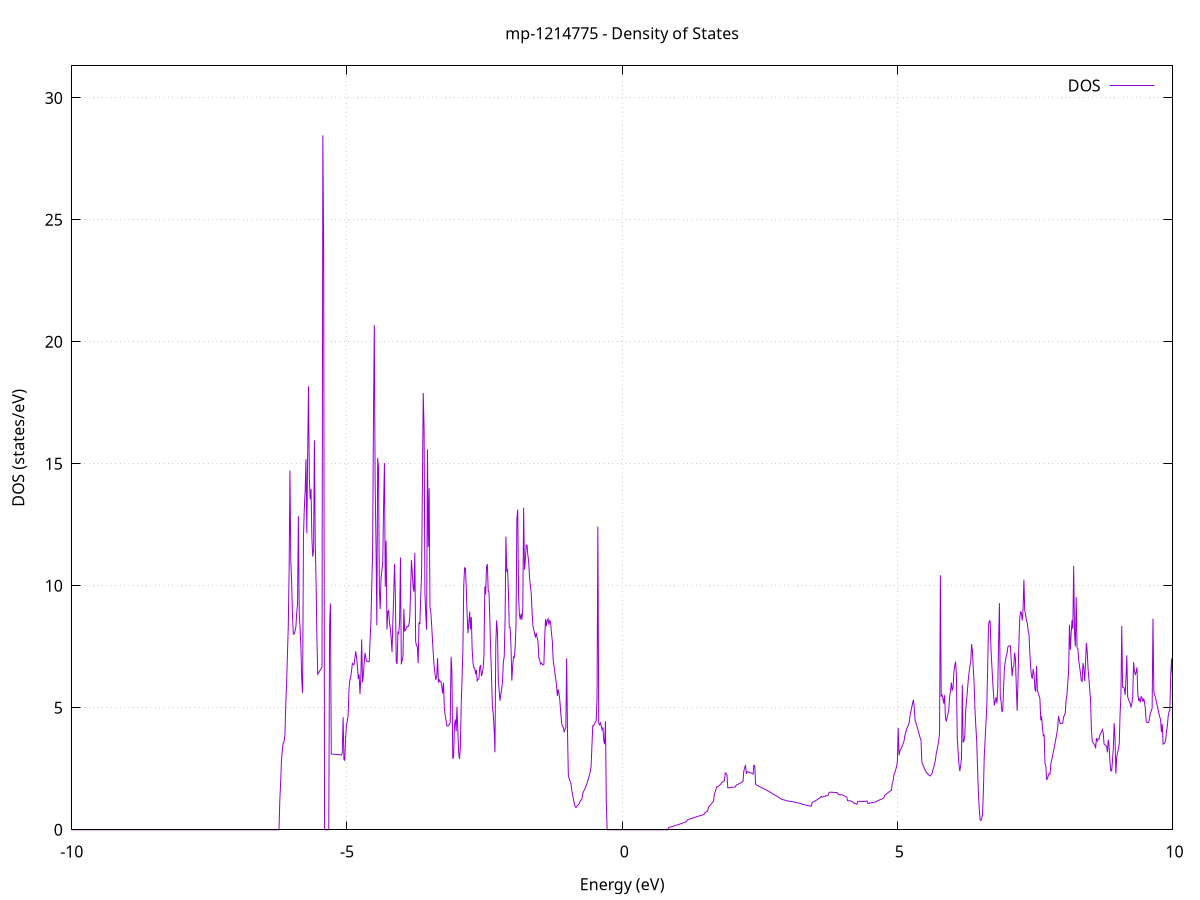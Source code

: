 set title 'mp-1214775 - Density of States'
set xlabel 'Energy (eV)'
set ylabel 'DOS (states/eV)'
set grid
set xrange [-10:10]
set yrange [0:31.312]
set xzeroaxis lt -1
set terminal png size 800,600
set output 'mp-1214775_dos_gnuplot.png'
plot '-' using 1:2 with lines title 'DOS'
-17.026900 0.000000
-17.011600 0.000000
-16.996200 0.000000
-16.980900 0.000000
-16.965600 0.000000
-16.950300 0.000000
-16.934900 0.000000
-16.919600 0.000000
-16.904300 0.000000
-16.888900 0.000000
-16.873600 0.000000
-16.858300 0.000000
-16.843000 0.000000
-16.827600 0.000000
-16.812300 0.000000
-16.797000 0.000000
-16.781600 0.000000
-16.766300 0.000000
-16.751000 0.000000
-16.735700 0.000000
-16.720300 0.000000
-16.705000 0.000000
-16.689700 0.000000
-16.674300 0.000000
-16.659000 0.000000
-16.643700 0.000000
-16.628400 0.000000
-16.613000 0.000000
-16.597700 0.000000
-16.582400 0.000000
-16.567000 0.000000
-16.551700 0.000000
-16.536400 0.000000
-16.521100 0.000000
-16.505700 0.000000
-16.490400 0.000000
-16.475100 0.000000
-16.459700 0.000000
-16.444400 0.000000
-16.429100 0.000000
-16.413800 0.000000
-16.398400 0.000000
-16.383100 0.000000
-16.367800 0.000000
-16.352400 0.000000
-16.337100 0.000000
-16.321800 0.000000
-16.306400 0.000000
-16.291100 0.000000
-16.275800 0.000000
-16.260500 0.000000
-16.245100 0.000000
-16.229800 0.000000
-16.214500 0.000000
-16.199100 0.000000
-16.183800 0.000000
-16.168500 0.000000
-16.153200 0.000000
-16.137800 0.000000
-16.122500 0.000000
-16.107200 0.000000
-16.091800 0.000000
-16.076500 0.000000
-16.061200 0.000000
-16.045900 0.000000
-16.030500 0.000000
-16.015200 0.000000
-15.999900 0.000000
-15.984500 0.000000
-15.969200 0.000000
-15.953900 0.000000
-15.938600 0.000000
-15.923200 0.000000
-15.907900 0.000000
-15.892600 0.000000
-15.877200 0.000000
-15.861900 0.000000
-15.846600 0.000000
-15.831300 0.000000
-15.815900 0.000000
-15.800600 0.000000
-15.785300 0.000000
-15.769900 0.000000
-15.754600 0.000000
-15.739300 0.000000
-15.724000 0.000000
-15.708600 0.000000
-15.693300 0.000000
-15.678000 0.000000
-15.662600 0.000000
-15.647300 0.000000
-15.632000 1.156800
-15.616700 2.504200
-15.601300 3.566300
-15.586000 5.400400
-15.570700 6.370400
-15.555300 6.710100
-15.540000 7.347200
-15.524700 8.227000
-15.509300 11.144800
-15.494000 15.067900
-15.478700 17.448800
-15.463400 15.186900
-15.448000 14.206900
-15.432700 14.937500
-15.417400 16.885400
-15.402000 24.167000
-15.386700 54.169800
-15.371400 48.211000
-15.356100 0.000000
-15.340700 0.000000
-15.325400 0.000000
-15.310100 0.000000
-15.294700 0.000000
-15.279400 2.278900
-15.264100 2.858500
-15.248800 3.620000
-15.233400 4.334300
-15.218100 5.308400
-15.202800 6.507600
-15.187400 8.862000
-15.172100 11.912100
-15.156800 20.746300
-15.141500 12.142600
-15.126100 9.985500
-15.110800 8.276300
-15.095500 7.131100
-15.080100 30.960300
-15.064800 42.753800
-15.049500 63.843600
-15.034200 16.991500
-15.018800 0.000000
-15.003500 0.000000
-14.988200 0.000000
-14.972800 0.000000
-14.957500 0.000000
-14.942200 0.000000
-14.926900 0.000000
-14.911500 0.000000
-14.896200 0.000000
-14.880900 0.000000
-14.865500 0.000000
-14.850200 0.000000
-14.834900 0.000000
-14.819600 0.000000
-14.804200 0.000000
-14.788900 0.000000
-14.773600 0.000000
-14.758200 0.000000
-14.742900 0.000000
-14.727600 0.000000
-14.712200 0.000000
-14.696900 0.000000
-14.681600 0.000000
-14.666300 0.000000
-14.650900 0.000000
-14.635600 0.000000
-14.620300 0.000000
-14.604900 0.000000
-14.589600 0.000000
-14.574300 0.000000
-14.559000 0.000000
-14.543600 0.000000
-14.528300 0.000000
-14.513000 0.000000
-14.497600 0.000000
-14.482300 0.000000
-14.467000 0.000000
-14.451700 0.000000
-14.436300 0.000000
-14.421000 0.000000
-14.405700 0.000000
-14.390300 0.000000
-14.375000 0.000000
-14.359700 0.000000
-14.344400 0.000000
-14.329000 0.000000
-14.313700 0.000000
-14.298400 0.000000
-14.283000 0.000000
-14.267700 0.000000
-14.252400 0.000000
-14.237100 0.000000
-14.221700 0.000000
-14.206400 0.000000
-14.191100 0.000000
-14.175700 0.000000
-14.160400 0.000000
-14.145100 0.000000
-14.129800 0.000000
-14.114400 0.000000
-14.099100 0.000000
-14.083800 0.000000
-14.068400 0.000000
-14.053100 0.000000
-14.037800 0.000000
-14.022400 0.000000
-14.007100 0.000000
-13.991800 0.000000
-13.976500 0.000000
-13.961100 0.000000
-13.945800 0.000000
-13.930500 0.000000
-13.915100 0.000000
-13.899800 0.000000
-13.884500 0.000000
-13.869200 0.000000
-13.853800 0.000000
-13.838500 0.000000
-13.823200 0.000000
-13.807800 0.000000
-13.792500 0.000000
-13.777200 0.000000
-13.761900 0.000000
-13.746500 0.000000
-13.731200 0.000000
-13.715900 0.000000
-13.700500 0.000000
-13.685200 0.000000
-13.669900 0.000000
-13.654600 0.000000
-13.639200 0.000000
-13.623900 0.000000
-13.608600 0.000000
-13.593200 0.000000
-13.577900 0.000000
-13.562600 0.000000
-13.547300 0.000000
-13.531900 0.000000
-13.516600 0.000000
-13.501300 0.000000
-13.485900 0.000000
-13.470600 0.000000
-13.455300 0.000000
-13.440000 0.000000
-13.424600 0.000000
-13.409300 0.000000
-13.394000 0.000000
-13.378600 0.000000
-13.363300 0.000000
-13.348000 0.000000
-13.332700 0.000000
-13.317300 0.000000
-13.302000 0.000000
-13.286700 0.000000
-13.271300 0.000000
-13.256000 0.000000
-13.240700 0.000000
-13.225300 0.000000
-13.210000 0.000000
-13.194700 0.000000
-13.179400 0.000000
-13.164000 0.000000
-13.148700 0.000000
-13.133400 0.000000
-13.118000 0.000000
-13.102700 0.000000
-13.087400 0.000000
-13.072100 0.000000
-13.056700 0.000000
-13.041400 0.000000
-13.026100 0.000000
-13.010700 0.000000
-12.995400 0.000000
-12.980100 0.000000
-12.964800 0.000000
-12.949400 0.000000
-12.934100 0.000000
-12.918800 0.000000
-12.903400 0.000000
-12.888100 0.000000
-12.872800 0.000000
-12.857500 0.000000
-12.842100 0.000000
-12.826800 0.000000
-12.811500 0.000000
-12.796100 0.000000
-12.780800 0.000000
-12.765500 0.000000
-12.750200 0.000000
-12.734800 0.000000
-12.719500 0.000000
-12.704200 0.000000
-12.688800 0.000000
-12.673500 0.000000
-12.658200 0.000000
-12.642900 0.000000
-12.627500 0.000000
-12.612200 0.000000
-12.596900 0.000000
-12.581500 0.000000
-12.566200 0.000000
-12.550900 0.000000
-12.535600 0.000000
-12.520200 0.000000
-12.504900 0.000000
-12.489600 0.000000
-12.474200 0.000000
-12.458900 0.000000
-12.443600 0.000000
-12.428200 0.000000
-12.412900 0.000000
-12.397600 0.000000
-12.382300 0.000000
-12.366900 0.000000
-12.351600 0.000000
-12.336300 0.000000
-12.320900 0.000000
-12.305600 0.000000
-12.290300 0.000000
-12.275000 0.000000
-12.259600 0.000000
-12.244300 0.000000
-12.229000 0.000000
-12.213600 0.000000
-12.198300 0.000000
-12.183000 0.000000
-12.167700 0.000000
-12.152300 0.000000
-12.137000 0.000000
-12.121700 0.000000
-12.106300 0.000000
-12.091000 0.000000
-12.075700 0.000000
-12.060400 0.000000
-12.045000 0.000000
-12.029700 0.000000
-12.014400 0.000000
-11.999000 0.000000
-11.983700 0.000000
-11.968400 0.000000
-11.953100 0.000000
-11.937700 0.000000
-11.922400 0.000000
-11.907100 0.000000
-11.891700 0.000000
-11.876400 0.000000
-11.861100 0.000000
-11.845800 0.000000
-11.830400 0.000000
-11.815100 0.000000
-11.799800 0.000000
-11.784400 0.000000
-11.769100 0.000000
-11.753800 0.000000
-11.738400 0.000000
-11.723100 0.000000
-11.707800 0.000000
-11.692500 0.000000
-11.677100 0.000000
-11.661800 0.000000
-11.646500 0.000000
-11.631100 0.000000
-11.615800 0.000000
-11.600500 0.000000
-11.585200 0.000000
-11.569800 0.000000
-11.554500 0.000000
-11.539200 0.000000
-11.523800 0.000000
-11.508500 0.000000
-11.493200 0.000000
-11.477900 0.000000
-11.462500 0.000000
-11.447200 0.000000
-11.431900 0.000000
-11.416500 0.000000
-11.401200 0.000000
-11.385900 0.000000
-11.370600 0.000000
-11.355200 0.000000
-11.339900 0.000000
-11.324600 0.000000
-11.309200 0.000000
-11.293900 0.000000
-11.278600 0.000000
-11.263300 0.000000
-11.247900 0.000000
-11.232600 0.000000
-11.217300 0.000000
-11.201900 0.000000
-11.186600 0.000000
-11.171300 0.000000
-11.156000 0.000000
-11.140600 0.000000
-11.125300 0.000000
-11.110000 0.000000
-11.094600 0.000000
-11.079300 0.000000
-11.064000 0.000000
-11.048700 0.000000
-11.033300 0.000000
-11.018000 0.000000
-11.002700 0.000000
-10.987300 0.000000
-10.972000 0.000000
-10.956700 0.000000
-10.941300 0.000000
-10.926000 0.000000
-10.910700 0.000000
-10.895400 0.000000
-10.880000 0.000000
-10.864700 0.000000
-10.849400 0.000000
-10.834000 0.000000
-10.818700 0.000000
-10.803400 0.000000
-10.788100 0.000000
-10.772700 0.000000
-10.757400 0.000000
-10.742100 0.000000
-10.726700 0.000000
-10.711400 0.000000
-10.696100 0.000000
-10.680800 0.000000
-10.665400 0.000000
-10.650100 0.000000
-10.634800 0.000000
-10.619400 0.000000
-10.604100 0.000000
-10.588800 0.000000
-10.573500 0.000000
-10.558100 0.000000
-10.542800 0.000000
-10.527500 0.000000
-10.512100 0.000000
-10.496800 0.000000
-10.481500 0.000000
-10.466200 0.000000
-10.450800 0.000000
-10.435500 0.000000
-10.420200 0.000000
-10.404800 0.000000
-10.389500 0.000000
-10.374200 0.000000
-10.358900 0.000000
-10.343500 0.000000
-10.328200 0.000000
-10.312900 0.000000
-10.297500 0.000000
-10.282200 0.000000
-10.266900 0.000000
-10.251600 0.000000
-10.236200 0.000000
-10.220900 0.000000
-10.205600 0.000000
-10.190200 0.000000
-10.174900 0.000000
-10.159600 0.000000
-10.144200 0.000000
-10.128900 0.000000
-10.113600 0.000000
-10.098300 0.000000
-10.082900 0.000000
-10.067600 0.000000
-10.052300 0.000000
-10.036900 0.000000
-10.021600 0.000000
-10.006300 0.000000
-9.991000 0.000000
-9.975600 0.000000
-9.960300 0.000000
-9.945000 0.000000
-9.929600 0.000000
-9.914300 0.000000
-9.899000 0.000000
-9.883700 0.000000
-9.868300 0.000000
-9.853000 0.000000
-9.837700 0.000000
-9.822300 0.000000
-9.807000 0.000000
-9.791700 0.000000
-9.776400 0.000000
-9.761000 0.000000
-9.745700 0.000000
-9.730400 0.000000
-9.715000 0.000000
-9.699700 0.000000
-9.684400 0.000000
-9.669100 0.000000
-9.653700 0.000000
-9.638400 0.000000
-9.623100 0.000000
-9.607700 0.000000
-9.592400 0.000000
-9.577100 0.000000
-9.561800 0.000000
-9.546400 0.000000
-9.531100 0.000000
-9.515800 0.000000
-9.500400 0.000000
-9.485100 0.000000
-9.469800 0.000000
-9.454400 0.000000
-9.439100 0.000000
-9.423800 0.000000
-9.408500 0.000000
-9.393100 0.000000
-9.377800 0.000000
-9.362500 0.000000
-9.347100 0.000000
-9.331800 0.000000
-9.316500 0.000000
-9.301200 0.000000
-9.285800 0.000000
-9.270500 0.000000
-9.255200 0.000000
-9.239800 0.000000
-9.224500 0.000000
-9.209200 0.000000
-9.193900 0.000000
-9.178500 0.000000
-9.163200 0.000000
-9.147900 0.000000
-9.132500 0.000000
-9.117200 0.000000
-9.101900 0.000000
-9.086600 0.000000
-9.071200 0.000000
-9.055900 0.000000
-9.040600 0.000000
-9.025200 0.000000
-9.009900 0.000000
-8.994600 0.000000
-8.979300 0.000000
-8.963900 0.000000
-8.948600 0.000000
-8.933300 0.000000
-8.917900 0.000000
-8.902600 0.000000
-8.887300 0.000000
-8.872000 0.000000
-8.856600 0.000000
-8.841300 0.000000
-8.826000 0.000000
-8.810600 0.000000
-8.795300 0.000000
-8.780000 0.000000
-8.764700 0.000000
-8.749300 0.000000
-8.734000 0.000000
-8.718700 0.000000
-8.703300 0.000000
-8.688000 0.000000
-8.672700 0.000000
-8.657300 0.000000
-8.642000 0.000000
-8.626700 0.000000
-8.611400 0.000000
-8.596000 0.000000
-8.580700 0.000000
-8.565400 0.000000
-8.550000 0.000000
-8.534700 0.000000
-8.519400 0.000000
-8.504100 0.000000
-8.488700 0.000000
-8.473400 0.000000
-8.458100 0.000000
-8.442700 0.000000
-8.427400 0.000000
-8.412100 0.000000
-8.396800 0.000000
-8.381400 0.000000
-8.366100 0.000000
-8.350800 0.000000
-8.335400 0.000000
-8.320100 0.000000
-8.304800 0.000000
-8.289500 0.000000
-8.274100 0.000000
-8.258800 0.000000
-8.243500 0.000000
-8.228100 0.000000
-8.212800 0.000000
-8.197500 0.000000
-8.182200 0.000000
-8.166800 0.000000
-8.151500 0.000000
-8.136200 0.000000
-8.120800 0.000000
-8.105500 0.000000
-8.090200 0.000000
-8.074900 0.000000
-8.059500 0.000000
-8.044200 0.000000
-8.028900 0.000000
-8.013500 0.000000
-7.998200 0.000000
-7.982900 0.000000
-7.967500 0.000000
-7.952200 0.000000
-7.936900 0.000000
-7.921600 0.000000
-7.906200 0.000000
-7.890900 0.000000
-7.875600 0.000000
-7.860200 0.000000
-7.844900 0.000000
-7.829600 0.000000
-7.814300 0.000000
-7.798900 0.000000
-7.783600 0.000000
-7.768300 0.000000
-7.752900 0.000000
-7.737600 0.000000
-7.722300 0.000000
-7.707000 0.000000
-7.691600 0.000000
-7.676300 0.000000
-7.661000 0.000000
-7.645600 0.000000
-7.630300 0.000000
-7.615000 0.000000
-7.599700 0.000000
-7.584300 0.000000
-7.569000 0.000000
-7.553700 0.000000
-7.538300 0.000000
-7.523000 0.000000
-7.507700 0.000000
-7.492400 0.000000
-7.477000 0.000000
-7.461700 0.000000
-7.446400 0.000000
-7.431000 0.000000
-7.415700 0.000000
-7.400400 0.000000
-7.385100 0.000000
-7.369700 0.000000
-7.354400 0.000000
-7.339100 0.000000
-7.323700 0.000000
-7.308400 0.000000
-7.293100 0.000000
-7.277800 0.000000
-7.262400 0.000000
-7.247100 0.000000
-7.231800 0.000000
-7.216400 0.000000
-7.201100 0.000000
-7.185800 0.000000
-7.170400 0.000000
-7.155100 0.000000
-7.139800 0.000000
-7.124500 0.000000
-7.109100 0.000000
-7.093800 0.000000
-7.078500 0.000000
-7.063100 0.000000
-7.047800 0.000000
-7.032500 0.000000
-7.017200 0.000000
-7.001800 0.000000
-6.986500 0.000000
-6.971200 0.000000
-6.955800 0.000000
-6.940500 0.000000
-6.925200 0.000000
-6.909900 0.000000
-6.894500 0.000000
-6.879200 0.000000
-6.863900 0.000000
-6.848500 0.000000
-6.833200 0.000000
-6.817900 0.000000
-6.802600 0.000000
-6.787200 0.000000
-6.771900 0.000000
-6.756600 0.000000
-6.741200 0.000000
-6.725900 0.000000
-6.710600 0.000000
-6.695300 0.000000
-6.679900 0.000000
-6.664600 0.000000
-6.649300 0.000000
-6.633900 0.000000
-6.618600 0.000000
-6.603300 0.000000
-6.588000 0.000000
-6.572600 0.000000
-6.557300 0.000000
-6.542000 0.000000
-6.526600 0.000000
-6.511300 0.000000
-6.496000 0.000000
-6.480700 0.000000
-6.465300 0.000000
-6.450000 0.000000
-6.434700 0.000000
-6.419300 0.000000
-6.404000 0.000000
-6.388700 0.000000
-6.373300 0.000000
-6.358000 0.000000
-6.342700 0.000000
-6.327400 0.000000
-6.312000 0.000000
-6.296700 0.000000
-6.281400 0.000000
-6.266000 0.000000
-6.250700 0.000000
-6.235400 0.000000
-6.220100 1.219400
-6.204700 1.963800
-6.189400 2.857300
-6.174100 3.265500
-6.158700 3.563200
-6.143400 3.604600
-6.128100 3.859700
-6.112800 5.099000
-6.097400 5.957600
-6.082100 7.155500
-6.066800 8.309000
-6.051400 10.529700
-6.036100 14.727200
-6.020800 11.049700
-6.005500 10.191200
-5.990100 8.771800
-5.974800 8.021100
-5.959500 8.023400
-5.944100 8.154300
-5.928800 8.306400
-5.913500 8.885300
-5.898200 9.251700
-5.882800 12.857300
-5.867500 8.905500
-5.852200 8.252000
-5.836800 7.473400
-5.821500 6.119900
-5.806200 5.616200
-5.790900 11.975200
-5.775500 13.140400
-5.760200 13.864700
-5.744900 15.188400
-5.729500 12.151400
-5.714200 15.452600
-5.698900 18.178100
-5.683500 14.390600
-5.668200 13.549100
-5.652900 13.961600
-5.637600 11.974300
-5.622200 11.196000
-5.606900 11.462800
-5.591600 15.960300
-5.576200 11.745200
-5.560900 10.109500
-5.545600 7.755300
-5.530300 6.373900
-5.514900 6.433000
-5.499600 6.492500
-5.484300 6.552600
-5.468900 6.613100
-5.453600 6.674000
-5.438300 28.465900
-5.423000 23.622400
-5.407600 0.000000
-5.392300 0.000000
-5.377000 0.000000
-5.361600 0.000000
-5.346300 0.000000
-5.331000 0.000000
-5.315700 8.387700
-5.300300 9.275400
-5.285000 3.105900
-5.269700 3.102700
-5.254300 3.099400
-5.239000 3.096200
-5.223700 3.093100
-5.208400 3.089900
-5.193000 3.086700
-5.177700 3.083500
-5.162400 3.080300
-5.147000 3.077200
-5.131700 3.074000
-5.116400 3.070900
-5.101100 3.067800
-5.085700 3.140500
-5.070400 4.614000
-5.055100 2.884900
-5.039700 2.851500
-5.024400 3.792800
-5.009100 4.278000
-4.993800 4.460600
-4.978400 4.708000
-4.963100 5.781200
-4.947800 6.122300
-4.932400 6.233300
-4.917100 6.525700
-4.901800 6.818300
-4.886400 6.786100
-4.871100 6.769400
-4.855800 7.033800
-4.840500 7.316200
-4.825100 7.054400
-4.809800 6.718500
-4.794500 6.184900
-4.779100 6.365900
-4.763800 5.566000
-4.748500 6.199800
-4.733200 7.801700
-4.717800 6.043600
-4.702500 6.338500
-4.687200 6.839200
-4.671800 7.253300
-4.656500 7.019300
-4.641200 6.907100
-4.625900 6.900600
-4.610500 6.889600
-4.595200 6.893200
-4.579900 7.790300
-4.564500 8.575000
-4.549200 10.026200
-4.533900 11.438600
-4.518600 16.813800
-4.503200 20.692200
-4.487900 14.106500
-4.472600 11.747200
-4.457200 8.380900
-4.441900 15.234200
-4.426600 14.852300
-4.411300 9.863500
-4.395900 9.047400
-4.380600 10.326400
-4.365300 10.625000
-4.349900 10.969800
-4.334600 13.261400
-4.319300 15.029800
-4.304000 9.967900
-4.288600 11.846100
-4.273300 8.207800
-4.258000 8.928900
-4.242600 9.000800
-4.227300 8.483500
-4.212000 8.249100
-4.196700 7.824700
-4.181300 7.289100
-4.166000 8.545600
-4.150700 9.627900
-4.135300 10.901100
-4.120000 9.547400
-4.104700 6.888400
-4.089300 6.794600
-4.074000 8.095900
-4.058700 8.049300
-4.043400 8.564400
-4.028000 11.162900
-4.012700 6.782300
-3.997400 6.935600
-3.982000 7.118000
-3.966700 9.053400
-3.951400 8.128900
-3.936100 8.196500
-3.920700 8.264700
-3.905400 8.333700
-3.890100 8.326700
-3.874700 8.408900
-3.859400 8.664300
-3.844100 9.735000
-3.828800 11.053300
-3.813400 10.541500
-3.798100 9.920000
-3.782800 9.758400
-3.767400 11.353700
-3.752100 7.725500
-3.736800 7.548000
-3.721500 7.504500
-3.706100 6.831100
-3.690800 8.507100
-3.675500 8.428700
-3.660100 9.573400
-3.644800 10.447100
-3.629500 14.030400
-3.614200 17.902200
-3.598800 16.437200
-3.583500 9.717700
-3.568200 8.821400
-3.552800 8.197200
-3.537500 15.588900
-3.522200 11.595000
-3.506900 13.997200
-3.491500 9.122000
-3.476200 8.914900
-3.460900 8.374500
-3.445500 7.737100
-3.430200 7.165600
-3.414900 6.675400
-3.399500 6.366000
-3.384200 6.149200
-3.368900 6.282300
-3.353600 7.035400
-3.338200 6.028100
-3.322900 6.148500
-3.307600 6.081700
-3.292200 6.058300
-3.276900 5.878800
-3.261600 5.584300
-3.246300 6.022500
-3.230900 4.990300
-3.215600 4.688000
-3.200300 4.494400
-3.184900 4.254400
-3.169600 4.255800
-3.154300 4.277800
-3.139000 4.314100
-3.123600 4.396700
-3.108300 7.088000
-3.093000 6.460100
-3.077600 2.908500
-3.062300 2.994100
-3.047000 4.274300
-3.031700 4.522100
-3.016300 4.040100
-3.001000 5.048000
-2.985700 4.062600
-2.970300 3.143700
-2.955000 2.897600
-2.939700 3.392900
-2.924400 5.118300
-2.909000 6.179100
-2.893700 7.356300
-2.878400 9.997800
-2.863000 10.738400
-2.847700 10.710600
-2.832400 9.934600
-2.817100 8.835400
-2.801700 8.057000
-2.786400 8.445600
-2.771100 8.944400
-2.755700 8.214200
-2.740400 8.722200
-2.725100 7.385300
-2.709800 6.845600
-2.694400 6.653000
-2.679100 6.639800
-2.663800 6.380400
-2.648400 6.552300
-2.633100 6.108700
-2.617800 6.157900
-2.602400 6.186800
-2.587100 6.661900
-2.571800 6.752800
-2.556500 6.305300
-2.541100 6.418600
-2.525800 6.611000
-2.510500 7.163900
-2.495100 9.968000
-2.479800 9.644100
-2.464500 10.776900
-2.449200 10.889100
-2.433800 9.807500
-2.418500 9.711400
-2.403200 8.535900
-2.387800 7.258600
-2.372500 6.222600
-2.357200 5.016300
-2.341900 4.746300
-2.326500 4.130400
-2.311200 3.178700
-2.295900 7.615300
-2.280500 8.587400
-2.265200 8.067700
-2.249900 6.119400
-2.234600 5.725600
-2.219200 5.287600
-2.203900 5.543800
-2.188600 5.782900
-2.173200 6.117900
-2.157900 6.892700
-2.142600 7.090800
-2.127300 8.584100
-2.111900 12.018100
-2.096600 10.604700
-2.081300 10.661800
-2.065900 9.726700
-2.050600 8.290200
-2.035300 8.293400
-2.020000 7.537800
-2.004600 6.114600
-1.989300 6.700700
-1.974000 7.085700
-1.958600 7.059700
-1.943300 7.506300
-1.928000 8.440900
-1.912700 12.768100
-1.897300 13.128200
-1.882000 9.600600
-1.866700 8.817800
-1.851300 8.620000
-1.836000 8.854200
-1.820700 8.612000
-1.805300 9.091000
-1.790000 13.202100
-1.774700 10.659500
-1.759400 11.039300
-1.744000 11.662800
-1.728700 11.674600
-1.713400 11.258100
-1.698000 10.996100
-1.682700 10.333500
-1.667400 10.017500
-1.652100 9.688300
-1.636700 8.937300
-1.621400 8.355100
-1.606100 8.203500
-1.590700 8.035200
-1.575400 7.879700
-1.560100 8.067500
-1.544800 7.879100
-1.529400 7.727100
-1.514100 7.043900
-1.498800 6.973400
-1.483400 6.791900
-1.468100 6.833500
-1.452800 6.786900
-1.437500 6.752100
-1.422100 6.775400
-1.406800 7.907200
-1.391500 8.638500
-1.376100 8.350200
-1.360800 8.579000
-1.345500 8.646600
-1.330200 8.405700
-1.314800 8.588400
-1.299500 8.484800
-1.284200 8.055700
-1.268800 7.734600
-1.253500 6.961000
-1.238200 6.705000
-1.222900 6.446800
-1.207500 6.202700
-1.192200 5.922800
-1.176900 5.487600
-1.161500 5.750000
-1.146200 5.566800
-1.130900 5.272800
-1.115500 4.799400
-1.100200 4.393300
-1.084900 4.223400
-1.069600 4.208900
-1.054200 3.997600
-1.038900 4.113900
-1.023600 4.184100
-1.008200 7.024400
-0.992900 4.010000
-0.977600 2.237600
-0.962300 2.095300
-0.946900 1.997600
-0.931600 1.903100
-0.916300 1.641800
-0.900900 1.437300
-0.885600 1.255300
-0.870300 1.095900
-0.855000 0.959100
-0.839600 0.911500
-0.824300 0.959200
-0.809000 0.996500
-0.793600 1.035000
-0.778300 1.074700
-0.763000 1.165600
-0.747700 1.212800
-0.732300 1.259800
-0.717000 1.471500
-0.701700 1.565400
-0.686300 1.639600
-0.671000 1.715200
-0.655700 1.792300
-0.640400 1.890000
-0.625000 1.997600
-0.609700 2.110000
-0.594400 2.250600
-0.579000 2.373500
-0.563700 2.613700
-0.548400 3.478300
-0.533100 4.265600
-0.517700 4.264400
-0.502400 4.355800
-0.487100 4.419000
-0.471700 4.453800
-0.456400 5.372900
-0.441100 12.428700
-0.425800 4.371500
-0.410400 4.296000
-0.395100 4.380300
-0.379800 4.256500
-0.364400 4.106000
-0.349100 4.194900
-0.333800 3.642500
-0.318400 3.509200
-0.303100 4.446400
-0.287800 1.124100
-0.272500 0.000000
-0.257100 0.000000
-0.241800 0.000000
-0.226500 0.000000
-0.211100 0.000000
-0.195800 0.000000
-0.180500 0.000000
-0.165200 0.000000
-0.149800 0.000000
-0.134500 0.000000
-0.119200 0.000000
-0.103800 0.000000
-0.088500 0.000000
-0.073200 0.000000
-0.057900 0.000000
-0.042500 0.000000
-0.027200 0.000000
-0.011900 0.000000
0.003500 0.000000
0.018800 0.000000
0.034100 0.000000
0.049400 0.000000
0.064800 0.000000
0.080100 0.000000
0.095400 0.000000
0.110800 0.000000
0.126100 0.000000
0.141400 0.000000
0.156700 0.000000
0.172100 0.000000
0.187400 0.000000
0.202700 0.000000
0.218100 0.000000
0.233400 0.000000
0.248700 0.000000
0.264000 0.000000
0.279400 0.000000
0.294700 0.000000
0.310000 0.000000
0.325400 0.000000
0.340700 0.000000
0.356000 0.000000
0.371400 0.000000
0.386700 0.000000
0.402000 0.000000
0.417300 0.000000
0.432700 0.000000
0.448000 0.000000
0.463300 0.000000
0.478700 0.000000
0.494000 0.000000
0.509300 0.000000
0.524600 0.000000
0.540000 0.000000
0.555300 0.000000
0.570600 0.000000
0.586000 0.000000
0.601300 0.000000
0.616600 0.000000
0.631900 0.000000
0.647300 0.000000
0.662600 0.000000
0.677900 0.000000
0.693300 0.000000
0.708600 0.000000
0.723900 0.000000
0.739200 0.000000
0.754600 0.000000
0.769900 0.000000
0.785200 0.000000
0.800600 0.000000
0.815900 0.000000
0.831200 0.000000
0.846500 0.097500
0.861900 0.106200
0.877200 0.115300
0.892500 0.124500
0.907900 0.134100
0.923200 0.143900
0.938500 0.153900
0.953800 0.164300
0.969200 0.174900
0.984500 0.185700
0.999800 0.196800
1.015200 0.208200
1.030500 0.219900
1.045800 0.231800
1.061100 0.244000
1.076500 0.256400
1.091800 0.269100
1.107100 0.282100
1.122500 0.295400
1.137800 0.308900
1.153100 0.322600
1.168500 0.336700
1.183800 0.402900
1.199100 0.415300
1.214400 0.427700
1.229800 0.439800
1.245100 0.451900
1.260400 0.463900
1.275800 0.475700
1.291100 0.487400
1.306400 0.499000
1.321700 0.510500
1.337100 0.521900
1.352400 0.533100
1.367700 0.544300
1.383100 0.555300
1.398400 0.566200
1.413700 0.577000
1.429000 0.587600
1.444400 0.598200
1.459700 0.603800
1.475000 0.620100
1.490400 0.636800
1.505700 0.705600
1.521000 0.722100
1.536300 0.743700
1.551700 0.765700
1.567000 0.918300
1.582300 0.957300
1.597700 0.997300
1.613000 1.038300
1.628300 1.080300
1.643600 1.123400
1.659000 1.167400
1.674300 1.442800
1.689600 1.547300
1.705000 1.655300
1.720300 1.767100
1.735600 1.757300
1.750900 1.787600
1.766300 1.817600
1.781600 1.848800
1.796900 1.882400
1.812300 1.943900
1.827600 1.966700
1.842900 1.987700
1.858200 2.007000
1.873600 2.330700
1.888900 2.303800
1.904200 2.271500
1.919600 1.718800
1.934900 1.718700
1.950200 1.724500
1.965600 1.730000
1.980900 1.735300
1.996200 1.740400
2.011500 1.745300
2.026900 1.749900
2.042200 1.747800
2.057500 1.756800
2.072900 1.834400
2.088200 1.846400
2.103500 1.861500
2.118800 1.881500
2.134200 1.893500
2.149500 1.915700
2.164800 1.937500
2.180200 1.957400
2.195500 1.977400
2.210800 2.414400
2.226100 2.531100
2.241500 2.652200
2.256800 2.291900
2.272100 2.381600
2.287500 2.369900
2.302800 2.357100
2.318100 2.344700
2.333400 2.334100
2.348800 2.319100
2.364100 2.302800
2.379400 2.285200
2.394800 2.666700
2.410100 2.583100
2.425400 1.861900
2.440700 1.836100
2.456100 1.817100
2.471400 1.798700
2.486700 1.780700
2.502100 1.762800
2.517400 1.745000
2.532700 1.727400
2.548000 1.710000
2.563400 1.692700
2.578700 1.675600
2.594000 1.658600
2.609400 1.641700
2.624700 1.625000
2.640000 1.599600
2.655400 1.584900
2.670700 1.566700
2.686000 1.547600
2.701300 1.527900
2.716700 1.507400
2.732000 1.475300
2.747300 1.456300
2.762700 1.437400
2.778000 1.418700
2.793300 1.400200
2.808600 1.381900
2.824000 1.362800
2.839300 1.332400
2.854600 1.311200
2.870000 1.291100
2.885300 1.272000
2.900600 1.247600
2.915900 1.237700
2.931300 1.228600
2.946600 1.219700
2.961900 1.211200
2.977300 1.202900
2.992600 1.188600
3.007900 1.182800
3.023200 1.176800
3.038600 1.170700
3.053900 1.164400
3.069200 1.158000
3.084600 1.151400
3.099900 1.145200
3.115200 1.139300
3.130500 1.136600
3.145900 1.128000
3.161200 1.119300
3.176500 1.110600
3.191900 1.102000
3.207200 1.093400
3.222500 1.084700
3.237800 1.076100
3.253200 1.067400
3.268500 1.050200
3.283800 1.041200
3.299200 1.032400
3.314500 1.023700
3.329800 1.015100
3.345100 1.006700
3.360500 0.998500
3.375800 0.991800
3.391100 0.986000
3.406500 0.985000
3.421800 0.970400
3.437100 0.967500
3.452500 1.117600
3.467800 1.134700
3.483100 1.152600
3.498400 1.171400
3.513800 1.191000
3.529100 1.212400
3.544400 1.235200
3.559800 1.261600
3.575100 1.283100
3.590400 1.305400
3.605700 1.328600
3.621100 1.372500
3.636400 1.337000
3.651700 1.349100
3.667100 1.360600
3.682400 1.371700
3.697700 1.382300
3.713000 1.392300
3.728400 1.401900
3.743700 1.411600
3.759000 1.519400
3.774400 1.541500
3.789700 1.540800
3.805000 1.539100
3.820300 1.536500
3.835700 1.534200
3.851000 1.532000
3.866300 1.529200
3.881700 1.525700
3.897000 1.522500
3.912300 1.519300
3.927600 1.444300
3.943000 1.446600
3.958300 1.437100
3.973600 1.428800
3.989000 1.438400
4.004300 1.431800
4.019600 1.405100
4.034900 1.389100
4.050300 1.372400
4.065600 1.355100
4.080900 1.337200
4.096300 1.194200
4.111600 1.189900
4.126900 1.184600
4.142200 1.188500
4.157600 1.174800
4.172900 1.160300
4.188200 1.145000
4.203600 1.099200
4.218900 1.085800
4.234200 1.072700
4.249600 1.059900
4.264900 1.047300
4.280200 1.159800
4.295500 1.163100
4.310900 1.170600
4.326200 1.166000
4.341500 1.162900
4.356900 1.161300
4.372200 1.161100
4.387500 1.162400
4.402800 1.165100
4.418200 1.163200
4.433500 1.172200
4.448800 1.182500
4.464200 1.077900
4.479500 1.082800
4.494800 1.091500
4.510100 1.099700
4.525500 1.107400
4.540800 1.114600
4.556100 1.121300
4.571500 1.127500
4.586800 1.127100
4.602100 1.143200
4.617400 1.159800
4.632800 1.176400
4.648100 1.193000
4.663400 1.209800
4.678800 1.226600
4.694100 1.243600
4.709400 1.251000
4.724700 1.268200
4.740100 1.285900
4.755400 1.305200
4.770700 1.415200
4.786100 1.439400
4.801400 1.466700
4.816700 1.495100
4.832000 1.522800
4.847400 1.549800
4.862700 1.575100
4.878000 1.598900
4.893400 1.622200
4.908700 1.917500
4.924000 2.005700
4.939400 2.251000
4.954700 2.341500
4.970000 2.460500
4.985300 2.588300
5.000700 2.800100
5.016000 4.175800
5.031300 3.053200
5.046700 3.233700
5.062000 3.292500
5.077300 3.367600
5.092600 3.461000
5.108000 3.555700
5.123300 3.651400
5.138600 3.882100
5.154000 3.984100
5.169300 4.133400
5.184600 4.212200
5.199900 4.281000
5.215300 4.397400
5.230600 4.664100
5.245900 4.829400
5.261300 5.021300
5.276600 5.177200
5.291900 5.329400
5.307200 4.998700
5.322600 4.492000
5.337900 4.382600
5.353200 4.277800
5.368600 4.151100
5.383900 4.025100
5.399200 3.895600
5.414500 3.765700
5.429900 3.694700
5.445200 2.793500
5.460500 2.692500
5.475900 2.602200
5.491200 2.520600
5.506500 2.447800
5.521800 2.370900
5.537200 2.331500
5.552500 2.293800
5.567800 2.257800
5.583200 2.223400
5.598500 2.205500
5.613800 2.253800
5.629100 2.299100
5.644500 2.442600
5.659800 2.534800
5.675100 2.691700
5.690500 2.828200
5.705800 3.102100
5.721100 3.272300
5.736500 3.451500
5.751800 3.639700
5.767100 3.944800
5.782400 10.432300
5.797800 5.483200
5.813100 5.525200
5.828400 5.386400
5.843800 5.175000
5.859100 5.517500
5.874400 4.593300
5.889700 4.437600
5.905100 4.595900
5.920400 4.751200
5.935700 4.951600
5.951100 5.471100
5.966400 5.692500
5.981700 6.033400
5.997000 5.725200
6.012400 5.793200
6.027700 6.474100
6.043000 6.706800
6.058400 6.895400
6.073700 6.313300
6.089000 3.794100
6.104300 3.218400
6.119700 2.699700
6.135000 2.403700
6.150300 2.601100
6.165700 2.957700
6.181000 5.941400
6.196300 3.579000
6.211600 3.648300
6.227000 3.898000
6.242300 4.866200
6.257600 5.303500
6.273000 5.674300
6.288300 6.119100
6.303600 6.444700
6.318900 6.699600
6.334300 6.883100
6.349600 7.613500
6.364900 7.315900
6.380300 6.621000
6.395600 5.972700
6.410900 4.923700
6.426200 4.244700
6.441600 3.689600
6.456900 2.581200
6.472200 1.554800
6.487600 0.923400
6.502900 0.433900
6.518200 0.381400
6.533600 0.449400
6.548900 0.661900
6.564200 1.627300
6.579500 3.007400
6.594900 3.669900
6.610200 4.350600
6.625500 5.049400
6.640900 6.530700
6.656200 8.349400
6.671500 8.564400
6.686800 8.554700
6.702200 7.382900
6.717500 6.742300
6.732800 6.100800
6.748200 5.538600
6.763500 5.093500
6.778800 5.268500
6.794100 5.428500
6.809500 5.188500
6.824800 5.806700
6.840100 7.709000
6.855500 9.288800
6.870800 5.438500
6.886100 5.241900
6.901400 4.825500
6.916800 4.940900
6.932100 5.928200
6.947400 6.662300
6.962800 6.901600
6.978100 7.102000
6.993400 7.231900
7.008700 7.495400
7.024100 7.530700
7.039400 7.547200
7.054700 7.540200
7.070100 6.914100
7.085400 6.292600
7.100700 6.660100
7.116000 6.697500
7.131400 7.263400
7.146700 6.992100
7.162000 5.852900
7.177400 4.873600
7.192700 6.157300
7.208000 7.545400
7.223400 8.658800
7.238700 8.931600
7.254000 8.903300
7.269300 8.577200
7.284700 9.012000
7.300000 10.253800
7.315300 8.985200
7.330700 8.840100
7.346000 8.560200
7.361300 8.491400
7.376600 8.170700
7.392000 8.019800
7.407300 7.281500
7.422600 6.660200
7.438000 6.286500
7.453300 6.195800
7.468600 6.584600
7.483900 6.370200
7.499300 5.792100
7.514600 5.662300
7.529900 6.712300
7.545300 5.709400
7.560600 5.604900
7.575900 5.493200
7.591200 5.374300
7.606600 4.490500
7.621900 4.651300
7.637200 4.188800
7.652600 3.830700
7.667900 3.906200
7.683200 2.697000
7.698500 2.608700
7.713900 2.039300
7.729200 2.113400
7.744500 2.223900
7.759900 2.304200
7.775200 2.284500
7.790500 2.720800
7.805800 2.872500
7.821200 3.039100
7.836500 3.209900
7.851800 3.385200
7.867200 3.564700
7.882500 3.748500
7.897800 3.932600
7.913100 4.173100
7.928500 4.654700
7.943800 4.504600
7.959100 4.349700
7.974500 4.363600
7.989800 4.368200
8.005100 4.364000
8.020500 4.625600
8.035800 4.684300
8.051100 4.778300
8.066400 5.321100
8.081800 5.522100
8.097100 6.020800
8.112400 6.506400
8.127800 8.404300
8.143100 7.372000
8.158400 8.036500
8.173700 8.591200
8.189100 8.236900
8.204400 10.816500
8.219700 8.061600
8.235100 7.520300
8.250400 9.535100
8.265700 7.461800
8.281000 7.402500
8.296400 6.924200
8.311700 6.693400
8.327000 6.438400
8.342400 6.128400
8.357700 6.084300
8.373000 6.832200
8.388300 6.637600
8.403700 6.100500
8.419000 6.776200
8.434300 7.655800
8.449700 7.335100
8.465000 6.623400
8.480300 6.216700
8.495600 5.772800
8.511000 5.299100
8.526300 4.122100
8.541600 3.626600
8.557000 3.572800
8.572300 3.525100
8.587600 3.483300
8.602900 3.335800
8.618300 3.761900
8.633600 3.639700
8.648900 3.721100
8.664300 3.714200
8.679600 3.880500
8.694900 3.933400
8.710300 4.021800
8.725600 4.105900
8.740900 3.985700
8.756200 3.511500
8.771600 3.482200
8.786900 3.453000
8.802200 3.424100
8.817600 3.173900
8.832900 3.695800
8.848200 3.430800
8.863500 2.793300
8.878900 2.415700
8.894200 2.411300
8.909500 2.834300
8.924900 3.357900
8.940200 4.369700
8.955500 3.772500
8.970800 2.298400
8.986200 2.977100
9.001500 3.135600
9.016800 3.314500
9.032200 3.513700
9.047500 4.739000
9.062800 5.500100
9.078100 8.352800
9.093500 5.840800
9.108800 5.837000
9.124100 5.803100
9.139500 5.525400
9.154800 6.207300
9.170100 7.149500
9.185400 5.453200
9.200800 5.341500
9.216100 5.253700
9.231400 5.185900
9.246800 5.012900
9.262100 5.193300
9.277400 5.453300
9.292700 6.871000
9.308100 6.493700
9.323400 6.365700
9.338700 6.459300
9.354100 6.656600
9.369400 5.599200
9.384700 5.313600
9.400000 5.371200
9.415400 5.221900
9.430700 5.457500
9.446000 5.413600
9.461400 5.250300
9.476700 5.375800
9.492000 5.228100
9.507400 4.943100
9.522700 4.422200
9.538000 4.399900
9.553300 4.394700
9.568700 4.406800
9.584000 4.585400
9.599300 4.807400
9.614700 4.875100
9.630000 4.991300
9.645300 8.653700
9.660600 5.655000
9.676000 5.522900
9.691300 5.422100
9.706600 5.254600
9.722000 5.079000
9.737300 4.945100
9.752600 4.763400
9.767900 4.634800
9.783300 4.507700
9.798600 4.007600
9.813900 4.332200
9.829300 3.508400
9.844600 3.533900
9.859900 3.579200
9.875200 3.644200
9.890600 4.030300
9.905900 4.231100
9.921200 4.650400
9.936600 4.839700
9.951900 4.886600
9.967200 6.301000
9.982500 7.020200
9.997900 6.358700
10.013200 6.012100
10.028500 6.073100
10.043900 5.044300
10.059200 5.181100
10.074500 5.219500
10.089800 5.270300
10.105200 5.612200
10.120500 5.928900
10.135800 7.090400
10.151200 6.635100
10.166500 6.625900
10.181800 6.636600
10.197100 6.487000
10.212500 6.182300
10.227800 6.343300
10.243100 6.627700
10.258500 6.633200
10.273800 6.517700
10.289100 6.256800
10.304500 6.194400
10.319800 6.140900
10.335100 6.075000
10.350400 5.011000
10.365800 4.064600
10.381100 3.966200
10.396400 3.876500
10.411800 3.836500
10.427100 4.361400
10.442400 4.317800
10.457700 4.773700
10.473100 4.683500
10.488400 4.237800
10.503700 4.238200
10.519100 4.251500
10.534400 5.951400
10.549700 5.357100
10.565000 5.658600
10.580400 6.301600
10.595700 6.040200
10.611000 6.139300
10.626400 6.776200
10.641700 7.385700
10.657000 7.537900
10.672300 7.626700
10.687700 9.170800
10.703000 6.945900
10.718300 5.125000
10.733700 4.898700
10.749000 4.679400
10.764300 5.218900
10.779600 6.024100
10.795000 5.873400
10.810300 7.253700
10.825600 6.592800
10.841000 7.301900
10.856300 7.710500
10.871600 8.119500
10.886900 8.452300
10.902300 9.512400
10.917600 9.683100
10.932900 8.850600
10.948300 7.561900
10.963600 7.332000
10.978900 7.380000
10.994300 7.399800
11.009600 7.140500
11.024900 7.348000
11.040200 8.237100
11.055600 8.501300
11.070900 8.630300
11.086200 9.084200
11.101600 6.793600
11.116900 6.378300
11.132200 5.481600
11.147500 4.617100
11.162900 4.579600
11.178200 4.201900
11.193500 4.147800
11.208900 4.074700
11.224200 3.997000
11.239500 3.892100
11.254800 3.658700
11.270200 3.391000
11.285500 3.447200
11.300800 3.505400
11.316200 4.547500
11.331500 5.940400
11.346800 7.813000
11.362100 11.033100
11.377500 8.873000
11.392800 8.129700
11.408100 6.623400
11.423500 6.207700
11.438800 5.826400
11.454100 4.867300
11.469400 4.386400
11.484800 4.143000
11.500100 4.315800
11.515400 4.297100
11.530800 4.276400
11.546100 4.524500
11.561400 4.517900
11.576700 4.503100
11.592100 4.528400
11.607400 4.655800
11.622700 4.541300
11.638100 4.841600
11.653400 5.147200
11.668700 5.989100
11.684000 8.147300
11.699400 5.715500
11.714700 4.720000
11.730000 4.300200
11.745400 4.303900
11.760700 4.458400
11.776000 4.551200
11.791400 4.777500
11.806700 4.976900
11.822000 5.253900
11.837300 5.372100
11.852700 5.474800
11.868000 6.786600
11.883300 9.732300
11.898700 10.229700
11.914000 7.622300
11.929300 5.901900
11.944600 5.525300
11.960000 8.911300
11.975300 6.800500
11.990600 5.645400
12.006000 5.107900
12.021300 4.536700
12.036600 4.044200
12.051900 3.694900
12.067300 3.297400
12.082600 3.033600
12.097900 2.725600
12.113300 2.502700
12.128600 2.329900
12.143900 2.073800
12.159200 1.828800
12.174600 1.594900
12.189900 1.372200
12.205200 0.773700
12.220600 0.458400
12.235900 0.185200
12.251200 0.000000
12.266500 0.000000
12.281900 0.000000
12.297200 0.000000
12.312500 0.000000
12.327900 0.000000
12.343200 0.000000
12.358500 0.000000
12.373800 0.000000
12.389200 0.000000
12.404500 0.000000
12.419800 0.000000
12.435200 0.000000
12.450500 0.000000
12.465800 0.000000
12.481100 0.000000
12.496500 0.000000
12.511800 0.000000
12.527100 0.000000
12.542500 0.000000
12.557800 0.000000
12.573100 0.000000
12.588500 0.000000
12.603800 0.000000
12.619100 0.000000
12.634400 0.000000
12.649800 0.000000
12.665100 0.000000
12.680400 0.000000
12.695800 0.000000
12.711100 0.000000
12.726400 0.000000
12.741700 0.000000
12.757100 0.000000
12.772400 0.000000
12.787700 0.000000
12.803100 0.000000
12.818400 0.000000
12.833700 0.000000
12.849000 0.000000
12.864400 0.000000
12.879700 0.000000
12.895000 0.000000
12.910400 0.000000
12.925700 0.000000
12.941000 0.000000
12.956300 0.000000
12.971700 0.000000
12.987000 0.000000
13.002300 0.000000
13.017700 0.000000
13.033000 0.000000
13.048300 0.000000
13.063600 0.000000
13.079000 0.000000
13.094300 0.000000
13.109600 0.000000
13.125000 0.000000
13.140300 0.000000
13.155600 0.000000
13.170900 0.000000
13.186300 0.000000
13.201600 0.000000
13.216900 0.000000
13.232300 0.000000
13.247600 0.000000
13.262900 0.000000
13.278300 0.000000
13.293600 0.000000
13.308900 0.000000
13.324200 0.000000
13.339600 0.000000
13.354900 0.000000
13.370200 0.000000
13.385600 0.000000
13.400900 0.000000
13.416200 0.000000
13.431500 0.000000
13.446900 0.000000
13.462200 0.000000
13.477500 0.000000
13.492900 0.000000
13.508200 0.000000
13.523500 0.000000
13.538800 0.000000
13.554200 0.000000
13.569500 0.000000
13.584800 0.000000
13.600200 0.000000
13.615500 0.000000
13.630800 0.000000
e
